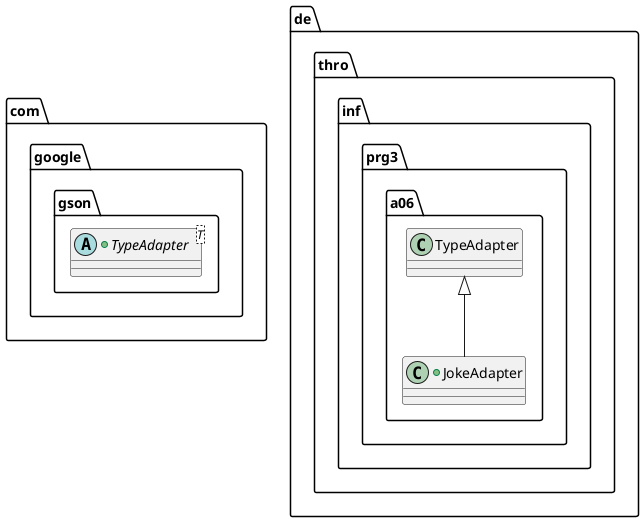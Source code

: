 @startuml GsonSpec

package com.google.gson {
    +abstract class TypeAdapter<T> {
    }
}


package de.thro.inf.prg3.a06 {
    +class JokeAdapter extends TypeAdapter {
    }
}

@enduml
